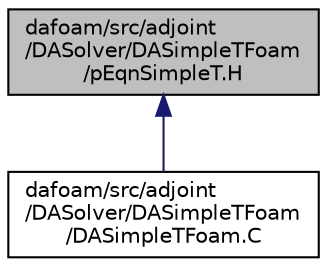 digraph "dafoam/src/adjoint/DASolver/DASimpleTFoam/pEqnSimpleT.H"
{
  bgcolor="transparent";
  edge [fontname="Helvetica",fontsize="10",labelfontname="Helvetica",labelfontsize="10"];
  node [fontname="Helvetica",fontsize="10",shape=record];
  Node2 [label="dafoam/src/adjoint\l/DASolver/DASimpleTFoam\l/pEqnSimpleT.H",height=0.2,width=0.4,color="black", fillcolor="grey75", style="filled", fontcolor="black"];
  Node2 -> Node3 [dir="back",color="midnightblue",fontsize="10",style="solid",fontname="Helvetica"];
  Node3 [label="dafoam/src/adjoint\l/DASolver/DASimpleTFoam\l/DASimpleTFoam.C",height=0.2,width=0.4,color="black",URL="$DASimpleTFoam_8C.html"];
}
